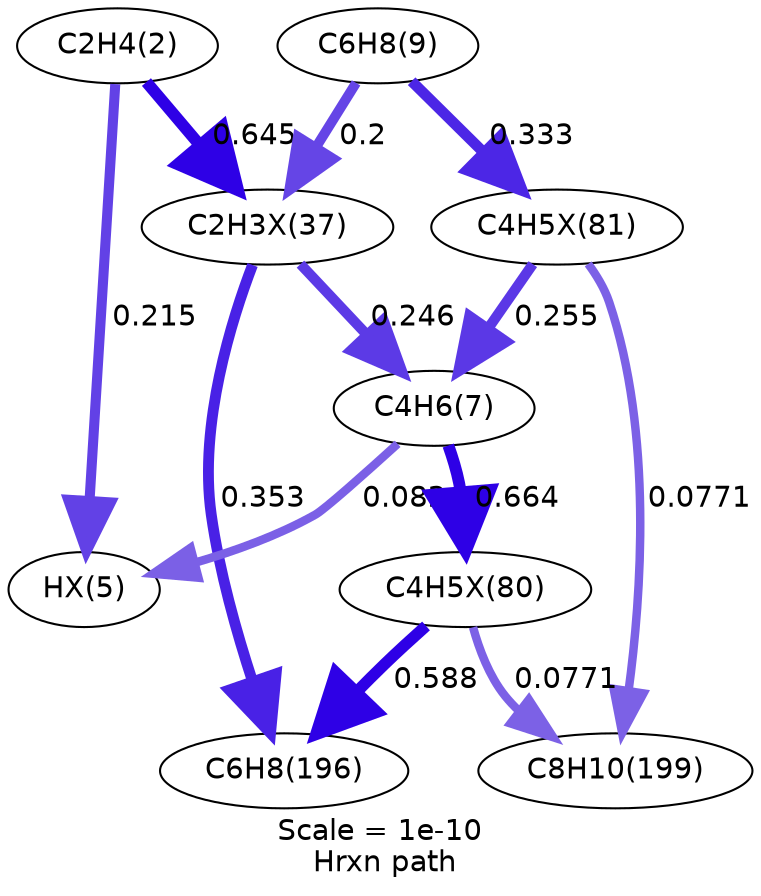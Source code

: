 digraph reaction_paths {
center=1;
s5 -> s24[fontname="Helvetica", style="setlinewidth(4.84)", arrowsize=2.42, color="0.7, 0.715, 0.9"
, label=" 0.215"];
s5 -> s25[fontname="Helvetica", style="setlinewidth(5.67)", arrowsize=2.83, color="0.7, 1.14, 0.9"
, label=" 0.645"];
s8 -> s24[fontname="Helvetica", style="setlinewidth(4.11)", arrowsize=2.06, color="0.7, 0.582, 0.9"
, label=" 0.082"];
s25 -> s8[fontname="Helvetica", style="setlinewidth(4.94)", arrowsize=2.47, color="0.7, 0.746, 0.9"
, label=" 0.246"];
s9 -> s25[fontname="Helvetica", style="setlinewidth(4.78)", arrowsize=2.39, color="0.7, 0.7, 0.9"
, label=" 0.2"];
s25 -> s10[fontname="Helvetica", style="setlinewidth(5.21)", arrowsize=2.61, color="0.7, 0.853, 0.9"
, label=" 0.353"];
s27 -> s8[fontname="Helvetica", style="setlinewidth(4.97)", arrowsize=2.48, color="0.7, 0.755, 0.9"
, label=" 0.255"];
s8 -> s26[fontname="Helvetica", style="setlinewidth(5.69)", arrowsize=2.85, color="0.7, 1.16, 0.9"
, label=" 0.664"];
s9 -> s27[fontname="Helvetica", style="setlinewidth(5.17)", arrowsize=2.58, color="0.7, 0.833, 0.9"
, label=" 0.333"];
s27 -> s11[fontname="Helvetica", style="setlinewidth(4.07)", arrowsize=2.03, color="0.7, 0.577, 0.9"
, label=" 0.0771"];
s26 -> s10[fontname="Helvetica", style="setlinewidth(5.6)", arrowsize=2.8, color="0.7, 1.09, 0.9"
, label=" 0.588"];
s26 -> s11[fontname="Helvetica", style="setlinewidth(4.07)", arrowsize=2.03, color="0.7, 0.577, 0.9"
, label=" 0.0771"];
s5 [ fontname="Helvetica", label="C2H4(2)"];
s8 [ fontname="Helvetica", label="C4H6(7)"];
s9 [ fontname="Helvetica", label="C6H8(9)"];
s10 [ fontname="Helvetica", label="C6H8(196)"];
s11 [ fontname="Helvetica", label="C8H10(199)"];
s24 [ fontname="Helvetica", label="HX(5)"];
s25 [ fontname="Helvetica", label="C2H3X(37)"];
s26 [ fontname="Helvetica", label="C4H5X(80)"];
s27 [ fontname="Helvetica", label="C4H5X(81)"];
 label = "Scale = 1e-10\l Hrxn path";
 fontname = "Helvetica";
}
